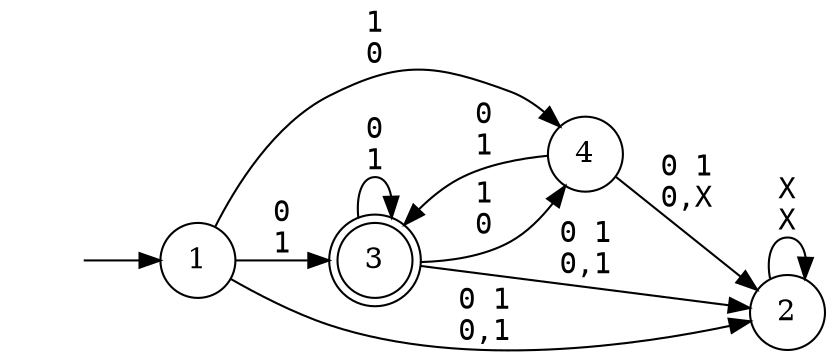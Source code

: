 digraph MONA_DFA {
rankdir = LR;
center = true;
size = "7.5,10.5";
edge [fontname = Courier];
node [height = 0.5, width = 0.5];
node [shape = doublecircle];
3;
node [shape = circle];
1;
2;
4;
node [shape = box];
init [shape = plaintext, label = ""];
1 -> 2 [label = "0 1\n0,1"];
1 -> 3 [label = "0\n1"];
1 -> 4 [label = "1\n0"];
2 -> 2 [label = "X\nX"];
3 -> 2 [label = "0 1\n0,1"];
3 -> 3 [label = "0\n1"];
3 -> 4 [label = "1\n0"];
4 -> 2 [label = "0 1\n0,X"];
4 -> 3 [label = "0\n1"];
init -> 1;
}